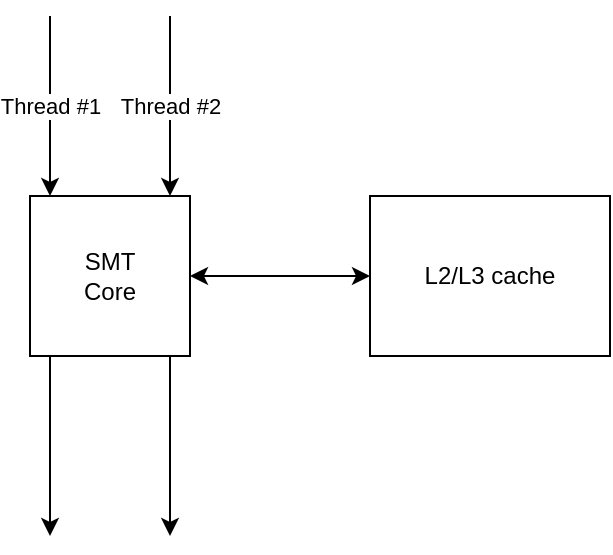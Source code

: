 <mxfile version="14.6.9" type="device"><diagram id="TBSOM68P-Lc4s-ogxc5o" name="Page-1"><mxGraphModel dx="826" dy="430" grid="1" gridSize="10" guides="1" tooltips="1" connect="1" arrows="1" fold="1" page="1" pageScale="1" pageWidth="2336" pageHeight="1654" math="0" shadow="0"><root><mxCell id="0"/><mxCell id="1" parent="0"/><mxCell id="6agt8LVmkZpDo2k6mqpe-4" style="edgeStyle=orthogonalEdgeStyle;rounded=0;orthogonalLoop=1;jettySize=auto;html=1;exitX=1;exitY=0.5;exitDx=0;exitDy=0;entryX=0;entryY=0.5;entryDx=0;entryDy=0;startArrow=classic;startFill=1;" edge="1" parent="1" source="6agt8LVmkZpDo2k6mqpe-1" target="6agt8LVmkZpDo2k6mqpe-3"><mxGeometry relative="1" as="geometry"/></mxCell><mxCell id="6agt8LVmkZpDo2k6mqpe-1" value="&lt;div&gt;SMT&lt;/div&gt;&lt;div&gt;Core&lt;br&gt;&lt;/div&gt;" style="rounded=0;whiteSpace=wrap;html=1;" vertex="1" parent="1"><mxGeometry x="320" y="250" width="80" height="80" as="geometry"/></mxCell><mxCell id="6agt8LVmkZpDo2k6mqpe-3" value="&lt;div&gt;L2/L3 cache&lt;/div&gt;" style="rounded=0;whiteSpace=wrap;html=1;" vertex="1" parent="1"><mxGeometry x="490" y="250" width="120" height="80" as="geometry"/></mxCell><mxCell id="6agt8LVmkZpDo2k6mqpe-6" value="Thread #1" style="endArrow=classic;html=1;" edge="1" parent="1"><mxGeometry width="50" height="50" relative="1" as="geometry"><mxPoint x="330" y="160" as="sourcePoint"/><mxPoint x="330" y="250" as="targetPoint"/></mxGeometry></mxCell><mxCell id="6agt8LVmkZpDo2k6mqpe-7" value="Thread #2" style="endArrow=classic;html=1;entryX=0.5;entryY=0;entryDx=0;entryDy=0;" edge="1" parent="1"><mxGeometry width="50" height="50" relative="1" as="geometry"><mxPoint x="390" y="160" as="sourcePoint"/><mxPoint x="390" y="250" as="targetPoint"/></mxGeometry></mxCell><mxCell id="6agt8LVmkZpDo2k6mqpe-8" value="" style="endArrow=classic;html=1;entryX=0.5;entryY=0;entryDx=0;entryDy=0;" edge="1" parent="1"><mxGeometry width="50" height="50" relative="1" as="geometry"><mxPoint x="330" y="330" as="sourcePoint"/><mxPoint x="330" y="420" as="targetPoint"/></mxGeometry></mxCell><mxCell id="6agt8LVmkZpDo2k6mqpe-10" value="" style="endArrow=classic;html=1;entryX=0.5;entryY=0;entryDx=0;entryDy=0;" edge="1" parent="1"><mxGeometry width="50" height="50" relative="1" as="geometry"><mxPoint x="390" y="330" as="sourcePoint"/><mxPoint x="390" y="420" as="targetPoint"/></mxGeometry></mxCell></root></mxGraphModel></diagram></mxfile>